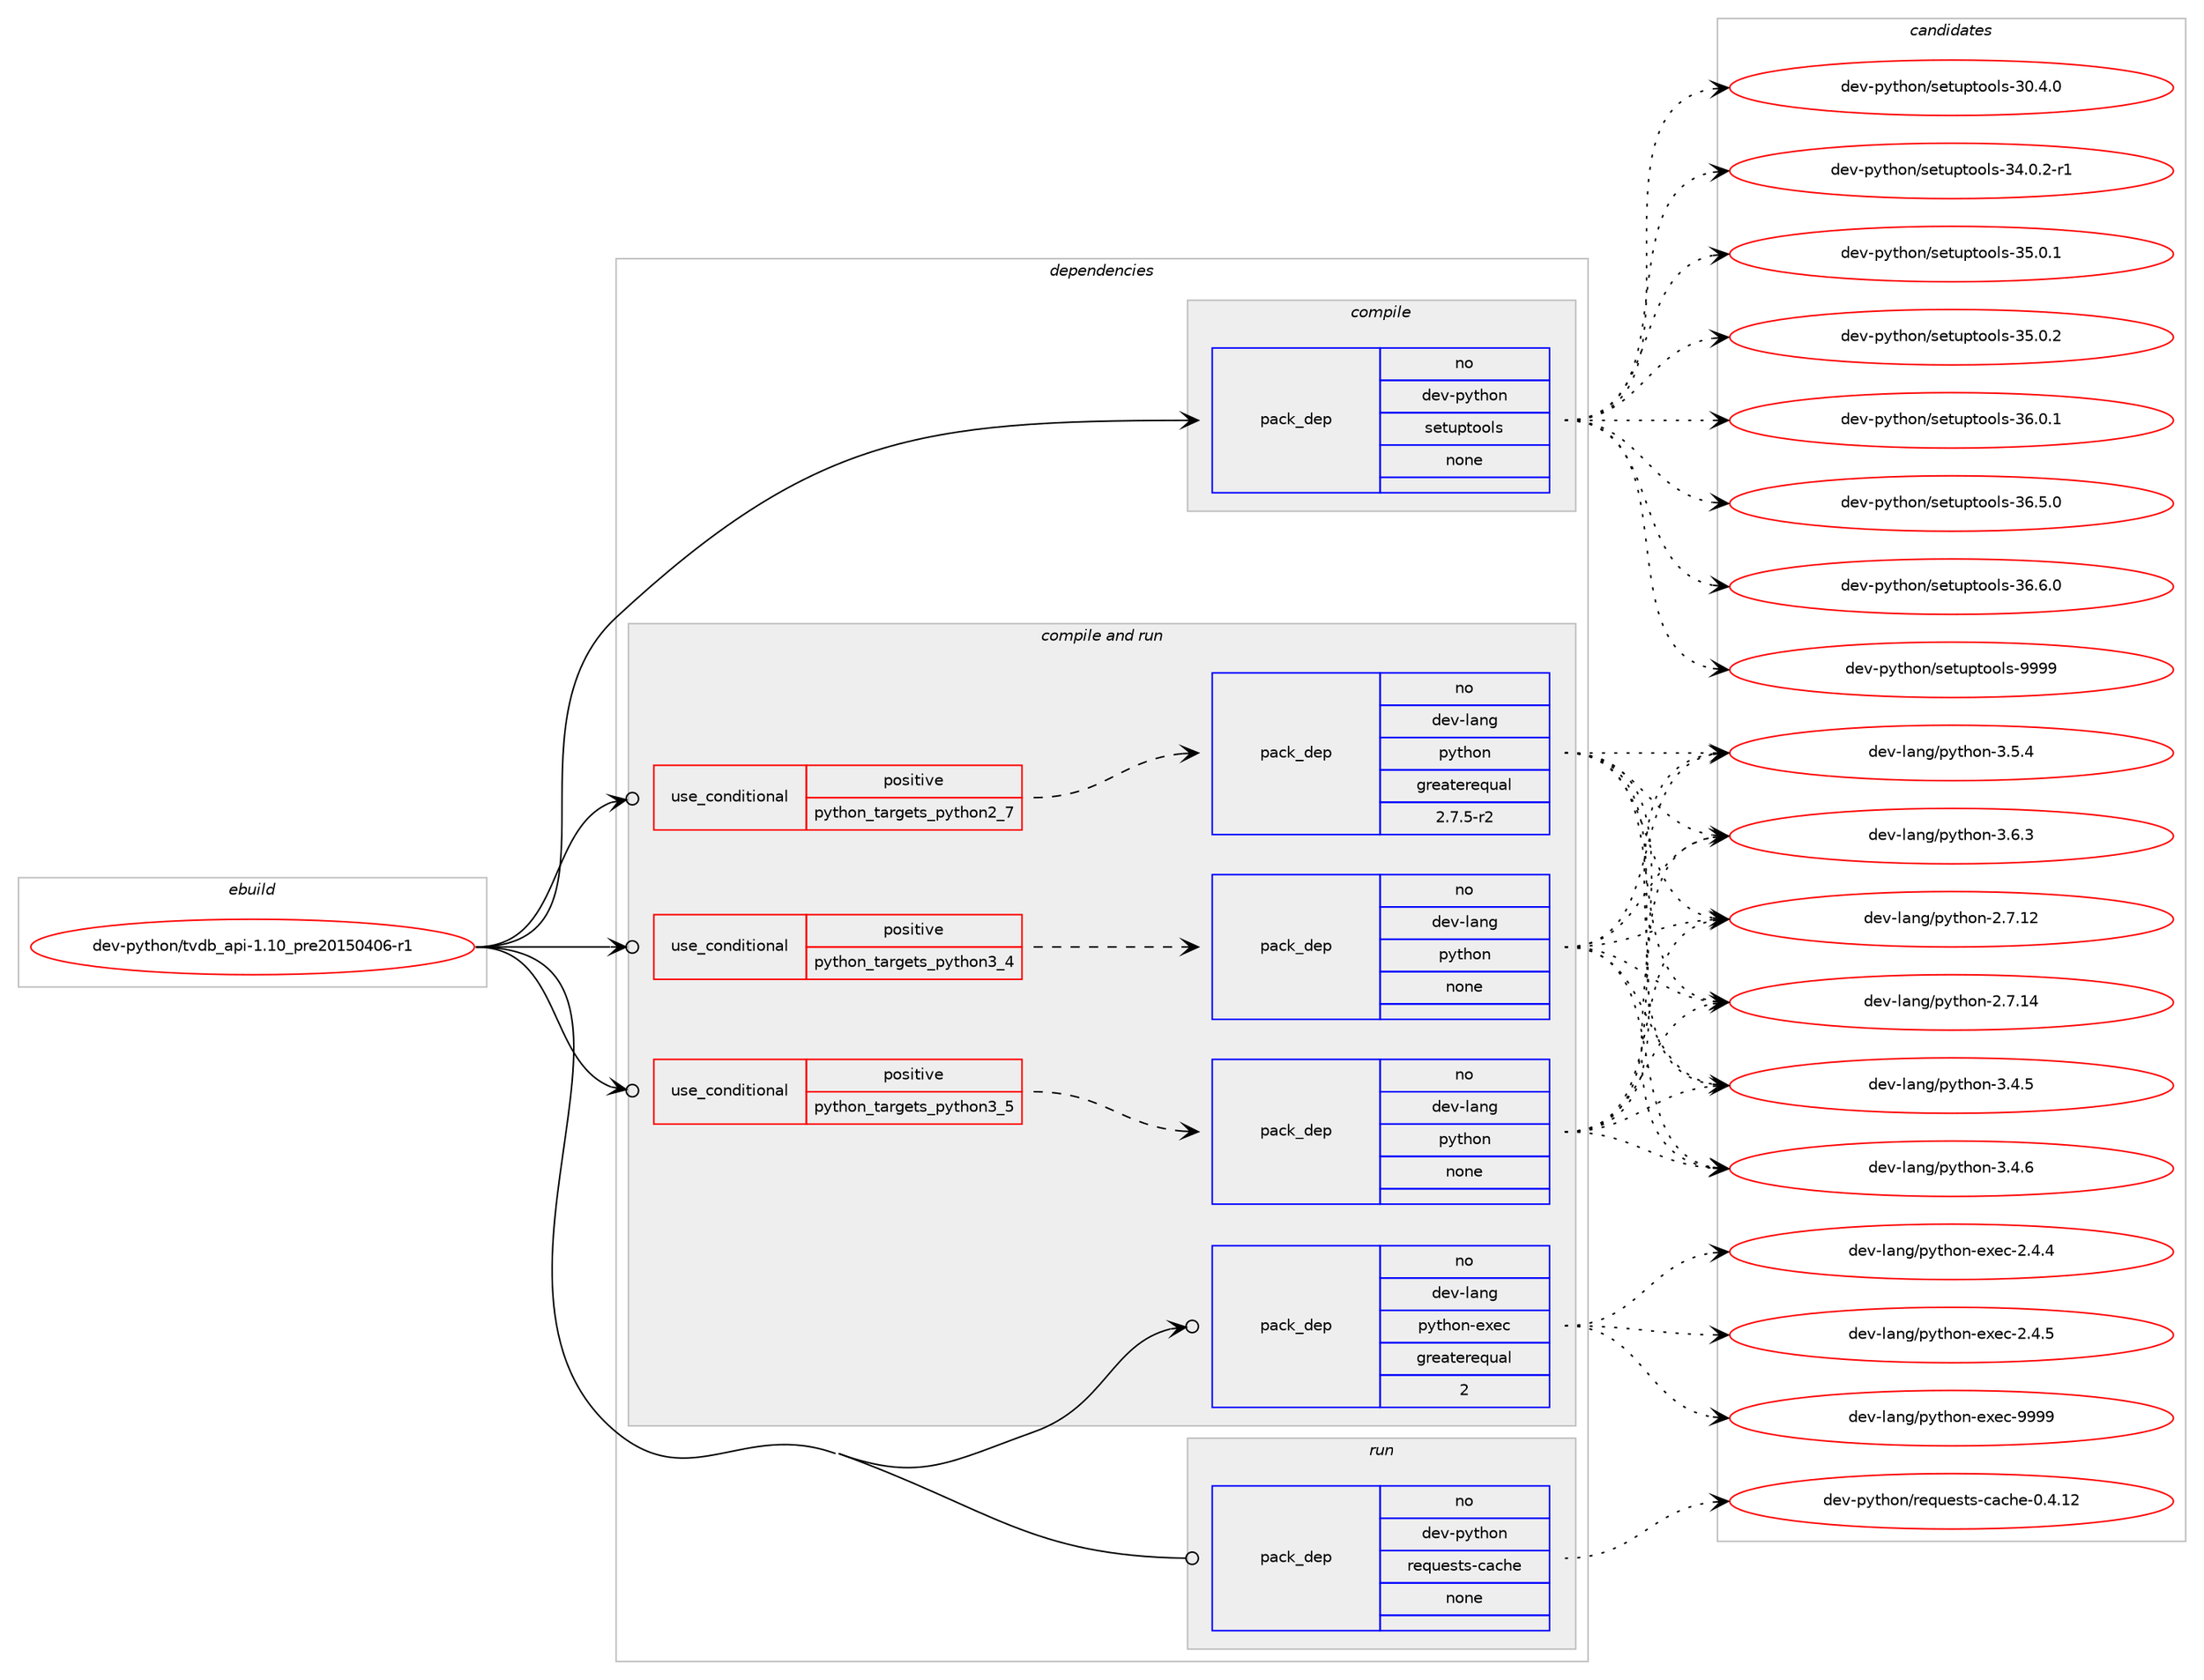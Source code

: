 digraph prolog {

# *************
# Graph options
# *************

newrank=true;
concentrate=true;
compound=true;
graph [rankdir=LR,fontname=Helvetica,fontsize=10,ranksep=1.5];#, ranksep=2.5, nodesep=0.2];
edge  [arrowhead=vee];
node  [fontname=Helvetica,fontsize=10];

# **********
# The ebuild
# **********

subgraph cluster_leftcol {
color=gray;
rank=same;
label=<<i>ebuild</i>>;
id [label="dev-python/tvdb_api-1.10_pre20150406-r1", color=red, width=4, href="../dev-python/tvdb_api-1.10_pre20150406-r1.svg"];
}

# ****************
# The dependencies
# ****************

subgraph cluster_midcol {
color=gray;
label=<<i>dependencies</i>>;
subgraph cluster_compile {
fillcolor="#eeeeee";
style=filled;
label=<<i>compile</i>>;
subgraph pack144399 {
dependency191366 [label=<<TABLE BORDER="0" CELLBORDER="1" CELLSPACING="0" CELLPADDING="4" WIDTH="220"><TR><TD ROWSPAN="6" CELLPADDING="30">pack_dep</TD></TR><TR><TD WIDTH="110">no</TD></TR><TR><TD>dev-python</TD></TR><TR><TD>setuptools</TD></TR><TR><TD>none</TD></TR><TR><TD></TD></TR></TABLE>>, shape=none, color=blue];
}
id:e -> dependency191366:w [weight=20,style="solid",arrowhead="vee"];
}
subgraph cluster_compileandrun {
fillcolor="#eeeeee";
style=filled;
label=<<i>compile and run</i>>;
subgraph cond43011 {
dependency191367 [label=<<TABLE BORDER="0" CELLBORDER="1" CELLSPACING="0" CELLPADDING="4"><TR><TD ROWSPAN="3" CELLPADDING="10">use_conditional</TD></TR><TR><TD>positive</TD></TR><TR><TD>python_targets_python2_7</TD></TR></TABLE>>, shape=none, color=red];
subgraph pack144400 {
dependency191368 [label=<<TABLE BORDER="0" CELLBORDER="1" CELLSPACING="0" CELLPADDING="4" WIDTH="220"><TR><TD ROWSPAN="6" CELLPADDING="30">pack_dep</TD></TR><TR><TD WIDTH="110">no</TD></TR><TR><TD>dev-lang</TD></TR><TR><TD>python</TD></TR><TR><TD>greaterequal</TD></TR><TR><TD>2.7.5-r2</TD></TR></TABLE>>, shape=none, color=blue];
}
dependency191367:e -> dependency191368:w [weight=20,style="dashed",arrowhead="vee"];
}
id:e -> dependency191367:w [weight=20,style="solid",arrowhead="odotvee"];
subgraph cond43012 {
dependency191369 [label=<<TABLE BORDER="0" CELLBORDER="1" CELLSPACING="0" CELLPADDING="4"><TR><TD ROWSPAN="3" CELLPADDING="10">use_conditional</TD></TR><TR><TD>positive</TD></TR><TR><TD>python_targets_python3_4</TD></TR></TABLE>>, shape=none, color=red];
subgraph pack144401 {
dependency191370 [label=<<TABLE BORDER="0" CELLBORDER="1" CELLSPACING="0" CELLPADDING="4" WIDTH="220"><TR><TD ROWSPAN="6" CELLPADDING="30">pack_dep</TD></TR><TR><TD WIDTH="110">no</TD></TR><TR><TD>dev-lang</TD></TR><TR><TD>python</TD></TR><TR><TD>none</TD></TR><TR><TD></TD></TR></TABLE>>, shape=none, color=blue];
}
dependency191369:e -> dependency191370:w [weight=20,style="dashed",arrowhead="vee"];
}
id:e -> dependency191369:w [weight=20,style="solid",arrowhead="odotvee"];
subgraph cond43013 {
dependency191371 [label=<<TABLE BORDER="0" CELLBORDER="1" CELLSPACING="0" CELLPADDING="4"><TR><TD ROWSPAN="3" CELLPADDING="10">use_conditional</TD></TR><TR><TD>positive</TD></TR><TR><TD>python_targets_python3_5</TD></TR></TABLE>>, shape=none, color=red];
subgraph pack144402 {
dependency191372 [label=<<TABLE BORDER="0" CELLBORDER="1" CELLSPACING="0" CELLPADDING="4" WIDTH="220"><TR><TD ROWSPAN="6" CELLPADDING="30">pack_dep</TD></TR><TR><TD WIDTH="110">no</TD></TR><TR><TD>dev-lang</TD></TR><TR><TD>python</TD></TR><TR><TD>none</TD></TR><TR><TD></TD></TR></TABLE>>, shape=none, color=blue];
}
dependency191371:e -> dependency191372:w [weight=20,style="dashed",arrowhead="vee"];
}
id:e -> dependency191371:w [weight=20,style="solid",arrowhead="odotvee"];
subgraph pack144403 {
dependency191373 [label=<<TABLE BORDER="0" CELLBORDER="1" CELLSPACING="0" CELLPADDING="4" WIDTH="220"><TR><TD ROWSPAN="6" CELLPADDING="30">pack_dep</TD></TR><TR><TD WIDTH="110">no</TD></TR><TR><TD>dev-lang</TD></TR><TR><TD>python-exec</TD></TR><TR><TD>greaterequal</TD></TR><TR><TD>2</TD></TR></TABLE>>, shape=none, color=blue];
}
id:e -> dependency191373:w [weight=20,style="solid",arrowhead="odotvee"];
}
subgraph cluster_run {
fillcolor="#eeeeee";
style=filled;
label=<<i>run</i>>;
subgraph pack144404 {
dependency191374 [label=<<TABLE BORDER="0" CELLBORDER="1" CELLSPACING="0" CELLPADDING="4" WIDTH="220"><TR><TD ROWSPAN="6" CELLPADDING="30">pack_dep</TD></TR><TR><TD WIDTH="110">no</TD></TR><TR><TD>dev-python</TD></TR><TR><TD>requests-cache</TD></TR><TR><TD>none</TD></TR><TR><TD></TD></TR></TABLE>>, shape=none, color=blue];
}
id:e -> dependency191374:w [weight=20,style="solid",arrowhead="odot"];
}
}

# **************
# The candidates
# **************

subgraph cluster_choices {
rank=same;
color=gray;
label=<<i>candidates</i>>;

subgraph choice144399 {
color=black;
nodesep=1;
choice100101118451121211161041111104711510111611711211611111110811545514846524648 [label="dev-python/setuptools-30.4.0", color=red, width=4,href="../dev-python/setuptools-30.4.0.svg"];
choice1001011184511212111610411111047115101116117112116111111108115455152464846504511449 [label="dev-python/setuptools-34.0.2-r1", color=red, width=4,href="../dev-python/setuptools-34.0.2-r1.svg"];
choice100101118451121211161041111104711510111611711211611111110811545515346484649 [label="dev-python/setuptools-35.0.1", color=red, width=4,href="../dev-python/setuptools-35.0.1.svg"];
choice100101118451121211161041111104711510111611711211611111110811545515346484650 [label="dev-python/setuptools-35.0.2", color=red, width=4,href="../dev-python/setuptools-35.0.2.svg"];
choice100101118451121211161041111104711510111611711211611111110811545515446484649 [label="dev-python/setuptools-36.0.1", color=red, width=4,href="../dev-python/setuptools-36.0.1.svg"];
choice100101118451121211161041111104711510111611711211611111110811545515446534648 [label="dev-python/setuptools-36.5.0", color=red, width=4,href="../dev-python/setuptools-36.5.0.svg"];
choice100101118451121211161041111104711510111611711211611111110811545515446544648 [label="dev-python/setuptools-36.6.0", color=red, width=4,href="../dev-python/setuptools-36.6.0.svg"];
choice10010111845112121116104111110471151011161171121161111111081154557575757 [label="dev-python/setuptools-9999", color=red, width=4,href="../dev-python/setuptools-9999.svg"];
dependency191366:e -> choice100101118451121211161041111104711510111611711211611111110811545514846524648:w [style=dotted,weight="100"];
dependency191366:e -> choice1001011184511212111610411111047115101116117112116111111108115455152464846504511449:w [style=dotted,weight="100"];
dependency191366:e -> choice100101118451121211161041111104711510111611711211611111110811545515346484649:w [style=dotted,weight="100"];
dependency191366:e -> choice100101118451121211161041111104711510111611711211611111110811545515346484650:w [style=dotted,weight="100"];
dependency191366:e -> choice100101118451121211161041111104711510111611711211611111110811545515446484649:w [style=dotted,weight="100"];
dependency191366:e -> choice100101118451121211161041111104711510111611711211611111110811545515446534648:w [style=dotted,weight="100"];
dependency191366:e -> choice100101118451121211161041111104711510111611711211611111110811545515446544648:w [style=dotted,weight="100"];
dependency191366:e -> choice10010111845112121116104111110471151011161171121161111111081154557575757:w [style=dotted,weight="100"];
}
subgraph choice144400 {
color=black;
nodesep=1;
choice10010111845108971101034711212111610411111045504655464950 [label="dev-lang/python-2.7.12", color=red, width=4,href="../dev-lang/python-2.7.12.svg"];
choice10010111845108971101034711212111610411111045504655464952 [label="dev-lang/python-2.7.14", color=red, width=4,href="../dev-lang/python-2.7.14.svg"];
choice100101118451089711010347112121116104111110455146524653 [label="dev-lang/python-3.4.5", color=red, width=4,href="../dev-lang/python-3.4.5.svg"];
choice100101118451089711010347112121116104111110455146524654 [label="dev-lang/python-3.4.6", color=red, width=4,href="../dev-lang/python-3.4.6.svg"];
choice100101118451089711010347112121116104111110455146534652 [label="dev-lang/python-3.5.4", color=red, width=4,href="../dev-lang/python-3.5.4.svg"];
choice100101118451089711010347112121116104111110455146544651 [label="dev-lang/python-3.6.3", color=red, width=4,href="../dev-lang/python-3.6.3.svg"];
dependency191368:e -> choice10010111845108971101034711212111610411111045504655464950:w [style=dotted,weight="100"];
dependency191368:e -> choice10010111845108971101034711212111610411111045504655464952:w [style=dotted,weight="100"];
dependency191368:e -> choice100101118451089711010347112121116104111110455146524653:w [style=dotted,weight="100"];
dependency191368:e -> choice100101118451089711010347112121116104111110455146524654:w [style=dotted,weight="100"];
dependency191368:e -> choice100101118451089711010347112121116104111110455146534652:w [style=dotted,weight="100"];
dependency191368:e -> choice100101118451089711010347112121116104111110455146544651:w [style=dotted,weight="100"];
}
subgraph choice144401 {
color=black;
nodesep=1;
choice10010111845108971101034711212111610411111045504655464950 [label="dev-lang/python-2.7.12", color=red, width=4,href="../dev-lang/python-2.7.12.svg"];
choice10010111845108971101034711212111610411111045504655464952 [label="dev-lang/python-2.7.14", color=red, width=4,href="../dev-lang/python-2.7.14.svg"];
choice100101118451089711010347112121116104111110455146524653 [label="dev-lang/python-3.4.5", color=red, width=4,href="../dev-lang/python-3.4.5.svg"];
choice100101118451089711010347112121116104111110455146524654 [label="dev-lang/python-3.4.6", color=red, width=4,href="../dev-lang/python-3.4.6.svg"];
choice100101118451089711010347112121116104111110455146534652 [label="dev-lang/python-3.5.4", color=red, width=4,href="../dev-lang/python-3.5.4.svg"];
choice100101118451089711010347112121116104111110455146544651 [label="dev-lang/python-3.6.3", color=red, width=4,href="../dev-lang/python-3.6.3.svg"];
dependency191370:e -> choice10010111845108971101034711212111610411111045504655464950:w [style=dotted,weight="100"];
dependency191370:e -> choice10010111845108971101034711212111610411111045504655464952:w [style=dotted,weight="100"];
dependency191370:e -> choice100101118451089711010347112121116104111110455146524653:w [style=dotted,weight="100"];
dependency191370:e -> choice100101118451089711010347112121116104111110455146524654:w [style=dotted,weight="100"];
dependency191370:e -> choice100101118451089711010347112121116104111110455146534652:w [style=dotted,weight="100"];
dependency191370:e -> choice100101118451089711010347112121116104111110455146544651:w [style=dotted,weight="100"];
}
subgraph choice144402 {
color=black;
nodesep=1;
choice10010111845108971101034711212111610411111045504655464950 [label="dev-lang/python-2.7.12", color=red, width=4,href="../dev-lang/python-2.7.12.svg"];
choice10010111845108971101034711212111610411111045504655464952 [label="dev-lang/python-2.7.14", color=red, width=4,href="../dev-lang/python-2.7.14.svg"];
choice100101118451089711010347112121116104111110455146524653 [label="dev-lang/python-3.4.5", color=red, width=4,href="../dev-lang/python-3.4.5.svg"];
choice100101118451089711010347112121116104111110455146524654 [label="dev-lang/python-3.4.6", color=red, width=4,href="../dev-lang/python-3.4.6.svg"];
choice100101118451089711010347112121116104111110455146534652 [label="dev-lang/python-3.5.4", color=red, width=4,href="../dev-lang/python-3.5.4.svg"];
choice100101118451089711010347112121116104111110455146544651 [label="dev-lang/python-3.6.3", color=red, width=4,href="../dev-lang/python-3.6.3.svg"];
dependency191372:e -> choice10010111845108971101034711212111610411111045504655464950:w [style=dotted,weight="100"];
dependency191372:e -> choice10010111845108971101034711212111610411111045504655464952:w [style=dotted,weight="100"];
dependency191372:e -> choice100101118451089711010347112121116104111110455146524653:w [style=dotted,weight="100"];
dependency191372:e -> choice100101118451089711010347112121116104111110455146524654:w [style=dotted,weight="100"];
dependency191372:e -> choice100101118451089711010347112121116104111110455146534652:w [style=dotted,weight="100"];
dependency191372:e -> choice100101118451089711010347112121116104111110455146544651:w [style=dotted,weight="100"];
}
subgraph choice144403 {
color=black;
nodesep=1;
choice1001011184510897110103471121211161041111104510112010199455046524652 [label="dev-lang/python-exec-2.4.4", color=red, width=4,href="../dev-lang/python-exec-2.4.4.svg"];
choice1001011184510897110103471121211161041111104510112010199455046524653 [label="dev-lang/python-exec-2.4.5", color=red, width=4,href="../dev-lang/python-exec-2.4.5.svg"];
choice10010111845108971101034711212111610411111045101120101994557575757 [label="dev-lang/python-exec-9999", color=red, width=4,href="../dev-lang/python-exec-9999.svg"];
dependency191373:e -> choice1001011184510897110103471121211161041111104510112010199455046524652:w [style=dotted,weight="100"];
dependency191373:e -> choice1001011184510897110103471121211161041111104510112010199455046524653:w [style=dotted,weight="100"];
dependency191373:e -> choice10010111845108971101034711212111610411111045101120101994557575757:w [style=dotted,weight="100"];
}
subgraph choice144404 {
color=black;
nodesep=1;
choice10010111845112121116104111110471141011131171011151161154599979910410145484652464950 [label="dev-python/requests-cache-0.4.12", color=red, width=4,href="../dev-python/requests-cache-0.4.12.svg"];
dependency191374:e -> choice10010111845112121116104111110471141011131171011151161154599979910410145484652464950:w [style=dotted,weight="100"];
}
}

}
